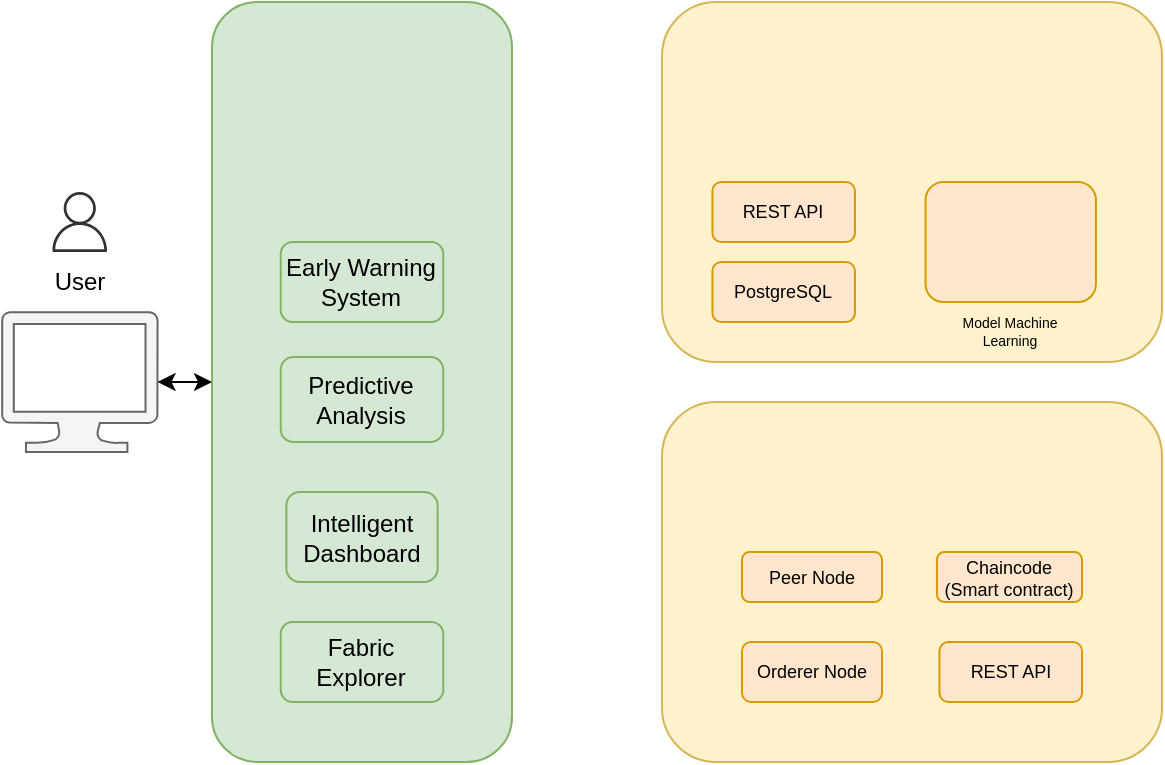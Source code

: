<mxfile version="24.0.1" type="github">
  <diagram name="Page-1" id="ReCHwLZydMTFlminMiEf">
    <mxGraphModel dx="875" dy="508" grid="1" gridSize="10" guides="1" tooltips="1" connect="1" arrows="1" fold="1" page="1" pageScale="1" pageWidth="850" pageHeight="1100" math="0" shadow="0">
      <root>
        <mxCell id="0" />
        <mxCell id="1" parent="0" />
        <mxCell id="OzLQzeTqsJq5WQBJtTH5-4" value="" style="rounded=1;whiteSpace=wrap;html=1;fillColor=#fff2cc;strokeColor=#d6b656;" vertex="1" parent="1">
          <mxGeometry x="500" y="183" width="250" height="180" as="geometry" />
        </mxCell>
        <mxCell id="OzLQzeTqsJq5WQBJtTH5-21" value="" style="rounded=1;whiteSpace=wrap;html=1;fillColor=#ffe6cc;strokeColor=#d79b00;" vertex="1" parent="1">
          <mxGeometry x="631.76" y="273" width="85.21" height="60" as="geometry" />
        </mxCell>
        <mxCell id="OzLQzeTqsJq5WQBJtTH5-1" value="" style="rounded=1;whiteSpace=wrap;html=1;fillColor=#fff2cc;strokeColor=#d6b656;" vertex="1" parent="1">
          <mxGeometry x="500" y="383" width="250" height="180" as="geometry" />
        </mxCell>
        <mxCell id="OzLQzeTqsJq5WQBJtTH5-3" value="" style="rounded=1;whiteSpace=wrap;html=1;fillColor=#d5e8d4;strokeColor=#82b366;" vertex="1" parent="1">
          <mxGeometry x="275" y="183" width="150" height="380" as="geometry" />
        </mxCell>
        <mxCell id="OzLQzeTqsJq5WQBJtTH5-5" value="" style="verticalLabelPosition=bottom;html=1;verticalAlign=top;align=center;strokeColor=#666666;fillColor=#f5f5f5;shape=mxgraph.azure.computer;pointerEvents=1;fontColor=#333333;" vertex="1" parent="1">
          <mxGeometry x="170" y="338" width="77.78" height="70" as="geometry" />
        </mxCell>
        <mxCell id="OzLQzeTqsJq5WQBJtTH5-6" value="" style="sketch=0;outlineConnect=0;fillColor=#333333;strokeColor=#001DBC;dashed=0;verticalLabelPosition=bottom;verticalAlign=top;align=center;html=1;fontSize=12;fontStyle=0;aspect=fixed;pointerEvents=1;shape=mxgraph.aws4.user;fontColor=#ffffff;" vertex="1" parent="1">
          <mxGeometry x="193.89" y="278" width="30" height="30" as="geometry" />
        </mxCell>
        <mxCell id="OzLQzeTqsJq5WQBJtTH5-7" value="" style="shape=image;verticalLabelPosition=bottom;labelBackgroundColor=default;verticalAlign=top;aspect=fixed;imageAspect=0;image=https://static-00.iconduck.com/assets.00/nextjs-icon-2048x1234-pqycciiu.png;" vertex="1" parent="1">
          <mxGeometry x="300.2" y="233" width="99.59" height="60" as="geometry" />
        </mxCell>
        <mxCell id="OzLQzeTqsJq5WQBJtTH5-8" value="" style="shape=image;verticalLabelPosition=bottom;labelBackgroundColor=default;verticalAlign=top;aspect=fixed;imageAspect=0;image=https://static-00.iconduck.com/assets.00/nextjs-icon-2048x1234-pqycciiu.png;" vertex="1" parent="1">
          <mxGeometry x="525.21" y="203" width="99.59" height="60" as="geometry" />
        </mxCell>
        <mxCell id="OzLQzeTqsJq5WQBJtTH5-9" value="" style="shape=image;verticalLabelPosition=bottom;labelBackgroundColor=default;verticalAlign=top;aspect=fixed;imageAspect=0;image=https://upload.wikimedia.org/wikipedia/commons/thumb/3/3c/Flask_logo.svg/1200px-Flask_logo.svg.png;" vertex="1" parent="1">
          <mxGeometry x="637.46" y="213" width="102.13" height="40" as="geometry" />
        </mxCell>
        <mxCell id="OzLQzeTqsJq5WQBJtTH5-10" value="" style="shape=image;verticalLabelPosition=bottom;labelBackgroundColor=default;verticalAlign=top;aspect=fixed;imageAspect=0;image=https://www.hyperledger.org/hubfs/Imported_Blog_Media/Hyperledger_Fabric_Logo_Color-1-1024x286.png;" vertex="1" parent="1">
          <mxGeometry x="562.34" y="411" width="125.31" height="35" as="geometry" />
        </mxCell>
        <mxCell id="OzLQzeTqsJq5WQBJtTH5-11" value="Peer Node" style="rounded=1;whiteSpace=wrap;html=1;fillColor=#ffe6cc;strokeColor=#d79b00;fontSize=9;" vertex="1" parent="1">
          <mxGeometry x="540" y="458" width="70" height="25" as="geometry" />
        </mxCell>
        <mxCell id="OzLQzeTqsJq5WQBJtTH5-12" value="Orderer Node" style="rounded=1;whiteSpace=wrap;html=1;fillColor=#ffe6cc;strokeColor=#d79b00;fontSize=9;" vertex="1" parent="1">
          <mxGeometry x="540" y="503" width="70" height="30" as="geometry" />
        </mxCell>
        <mxCell id="OzLQzeTqsJq5WQBJtTH5-13" value="Chaincode (Smart contract)" style="rounded=1;whiteSpace=wrap;html=1;fillColor=#ffe6cc;strokeColor=#d79b00;fontSize=9;" vertex="1" parent="1">
          <mxGeometry x="637.46" y="458" width="72.54" height="25" as="geometry" />
        </mxCell>
        <mxCell id="OzLQzeTqsJq5WQBJtTH5-14" value="REST API" style="rounded=1;whiteSpace=wrap;html=1;fillColor=#ffe6cc;strokeColor=#d79b00;fontSize=9;" vertex="1" parent="1">
          <mxGeometry x="638.73" y="503" width="71.27" height="30" as="geometry" />
        </mxCell>
        <mxCell id="OzLQzeTqsJq5WQBJtTH5-15" value="" style="shape=image;verticalLabelPosition=bottom;labelBackgroundColor=default;verticalAlign=top;aspect=fixed;imageAspect=0;image=https://static.thenounproject.com/png/1348731-200.png;" vertex="1" parent="1">
          <mxGeometry x="654.36" y="283" width="40" height="40" as="geometry" />
        </mxCell>
        <mxCell id="OzLQzeTqsJq5WQBJtTH5-16" value="Fabric Explorer" style="rounded=1;whiteSpace=wrap;html=1;fillColor=#d5e8d4;strokeColor=#82b366;fontSize=12;" vertex="1" parent="1">
          <mxGeometry x="309.37" y="493" width="81.27" height="40" as="geometry" />
        </mxCell>
        <mxCell id="OzLQzeTqsJq5WQBJtTH5-17" value="Intelligent Dashboard" style="rounded=1;whiteSpace=wrap;html=1;fillColor=#d5e8d4;strokeColor=#82b366;fontSize=12;" vertex="1" parent="1">
          <mxGeometry x="312.18" y="428" width="75.64" height="45" as="geometry" />
        </mxCell>
        <mxCell id="OzLQzeTqsJq5WQBJtTH5-18" value="Predictive Analysis" style="rounded=1;whiteSpace=wrap;html=1;fillColor=#d5e8d4;strokeColor=#82b366;fontSize=12;" vertex="1" parent="1">
          <mxGeometry x="309.36" y="360.5" width="81.27" height="42.5" as="geometry" />
        </mxCell>
        <mxCell id="OzLQzeTqsJq5WQBJtTH5-19" value="Early Warning System" style="rounded=1;whiteSpace=wrap;html=1;fillColor=#d5e8d4;strokeColor=#82b366;fontSize=12;" vertex="1" parent="1">
          <mxGeometry x="309.36" y="303" width="81.27" height="40" as="geometry" />
        </mxCell>
        <mxCell id="OzLQzeTqsJq5WQBJtTH5-22" value="Model Machine Learning" style="text;html=1;align=center;verticalAlign=middle;whiteSpace=wrap;rounded=0;fontSize=7;" vertex="1" parent="1">
          <mxGeometry x="644.37" y="333" width="60" height="30" as="geometry" />
        </mxCell>
        <mxCell id="OzLQzeTqsJq5WQBJtTH5-23" value="REST API" style="rounded=1;whiteSpace=wrap;html=1;fillColor=#ffe6cc;strokeColor=#d79b00;fontSize=9;" vertex="1" parent="1">
          <mxGeometry x="525.21" y="273" width="71.27" height="30" as="geometry" />
        </mxCell>
        <mxCell id="OzLQzeTqsJq5WQBJtTH5-24" value="PostgreSQL" style="rounded=1;whiteSpace=wrap;html=1;fillColor=#ffe6cc;strokeColor=#d79b00;fontSize=9;" vertex="1" parent="1">
          <mxGeometry x="525.21" y="313" width="71.27" height="30" as="geometry" />
        </mxCell>
        <mxCell id="OzLQzeTqsJq5WQBJtTH5-25" value="User" style="text;html=1;align=center;verticalAlign=middle;whiteSpace=wrap;rounded=0;" vertex="1" parent="1">
          <mxGeometry x="178.89" y="308" width="60" height="30" as="geometry" />
        </mxCell>
        <mxCell id="OzLQzeTqsJq5WQBJtTH5-29" value="" style="endArrow=classic;startArrow=classic;html=1;rounded=0;exitX=1;exitY=0.5;exitDx=0;exitDy=0;exitPerimeter=0;entryX=0;entryY=0.5;entryDx=0;entryDy=0;" edge="1" parent="1" source="OzLQzeTqsJq5WQBJtTH5-5" target="OzLQzeTqsJq5WQBJtTH5-3">
          <mxGeometry width="50" height="50" relative="1" as="geometry">
            <mxPoint x="247.78" y="376.0" as="sourcePoint" />
            <mxPoint x="300.2" y="356.75" as="targetPoint" />
          </mxGeometry>
        </mxCell>
      </root>
    </mxGraphModel>
  </diagram>
</mxfile>
